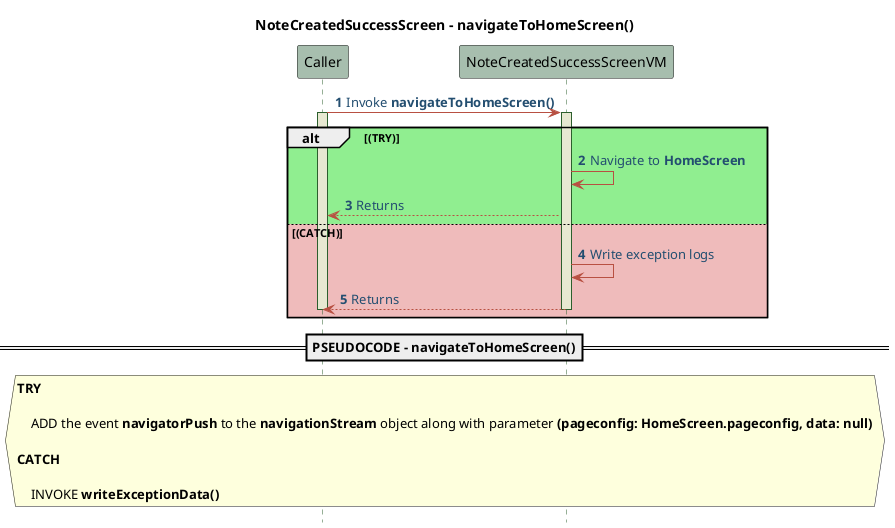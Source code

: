 @startuml NoteCreatedSuccessScreenVM - Sequence - Pseudo 
!define POSITIVERESPONSE 90EE90

!define NEGATIVEERESPONSE EFBBBB

!define NUETRALRESPONSE F2DC79

skinparam sequence{
    ParticipantBackgroundColor #A7BEAE

    LifeLineBackgroundColor #E7E8D1

    LifeLineBorderColor #2C5F2D

    ActorBackgroundColor #FC766AFF

    ActorBorderColor #FC766AFF

    ArrowColor #B85042

    ArrowFontColor #234E70

}

title NoteCreatedSuccessScreen - navigateToHomeScreen() 
autonumber 1
hide footbox 
Caller -> NoteCreatedSuccessScreenVM : Invoke **navigateToHomeScreen()**
alt #POSITIVERESPONSE (TRY) 
activate Caller 
activate NoteCreatedSuccessScreenVM 
NoteCreatedSuccessScreenVM -> NoteCreatedSuccessScreenVM : Navigate to **HomeScreen**
NoteCreatedSuccessScreenVM --> Caller : Returns 
else #NEGATIVEERESPONSE (CATCH)
NoteCreatedSuccessScreenVM -> NoteCreatedSuccessScreenVM : Write exception logs
NoteCreatedSuccessScreenVM --> Caller : Returns 
deactivate Caller
deactivate NoteCreatedSuccessScreenVM 
end 

==PSEUDOCODE - navigateToHomeScreen()== 
hnote across 
    **TRY** 

        ADD the event **navigatorPush** to the **navigationStream** object along with parameter **(pageconfig: HomeScreen.pageconfig, data: null)**

    **CATCH** 

        INVOKE **writeExceptionData()**
end hnote 
